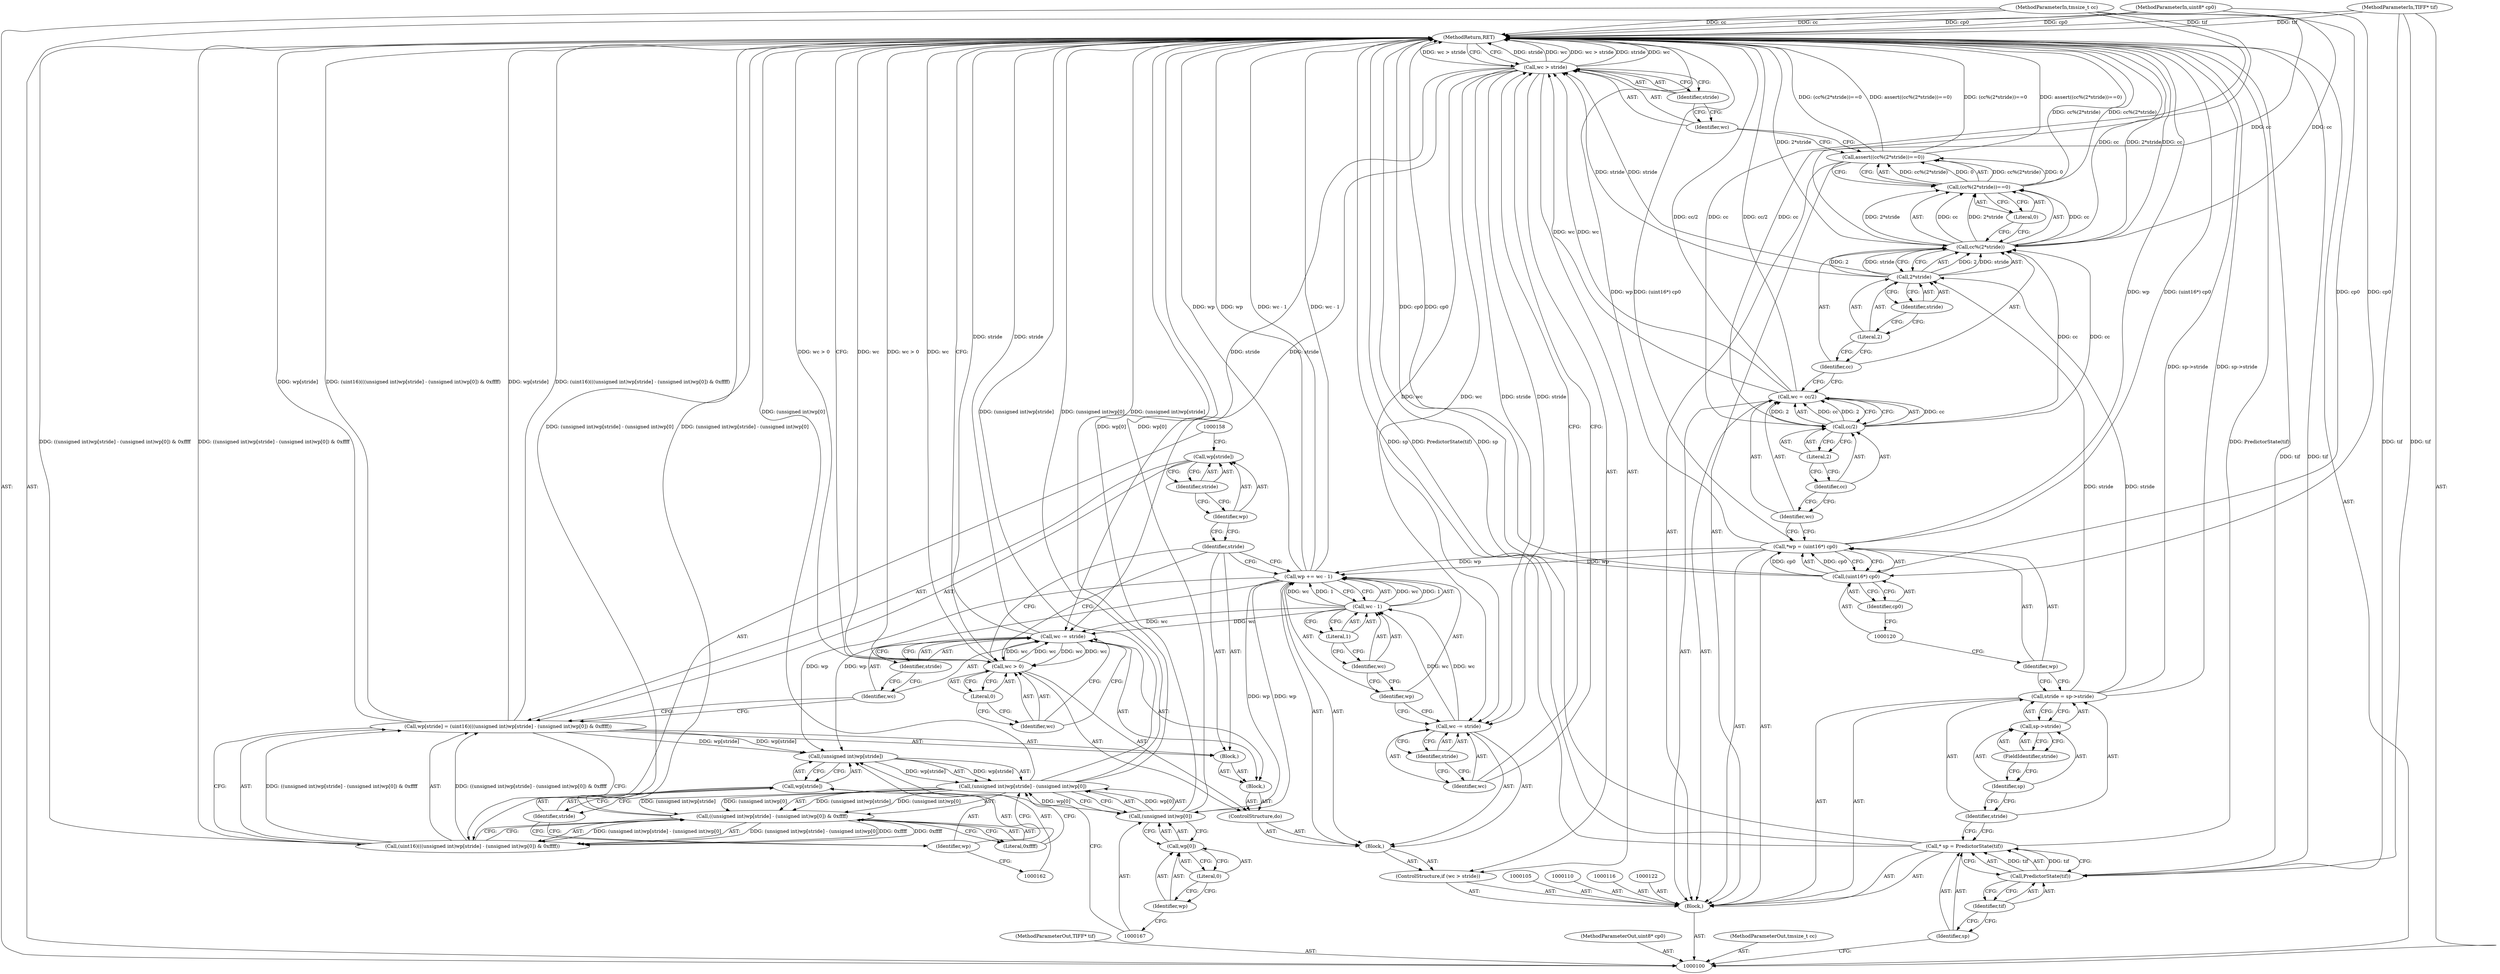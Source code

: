 digraph "1_libtiff_3ca657a8793dd011bf869695d72ad31c779c3cc1_8" {
"1000178" [label="(MethodReturn,RET)"];
"1000101" [label="(MethodParameterIn,TIFF* tif)"];
"1000262" [label="(MethodParameterOut,TIFF* tif)"];
"1000102" [label="(MethodParameterIn,uint8* cp0)"];
"1000263" [label="(MethodParameterOut,uint8* cp0)"];
"1000103" [label="(MethodParameterIn,tmsize_t cc)"];
"1000264" [label="(MethodParameterOut,tmsize_t cc)"];
"1000139" [label="(Identifier,stride)"];
"1000140" [label="(Block,)"];
"1000136" [label="(ControlStructure,if (wc > stride))"];
"1000137" [label="(Call,wc > stride)"];
"1000138" [label="(Identifier,wc)"];
"1000141" [label="(Call,wc -= stride)"];
"1000142" [label="(Identifier,wc)"];
"1000143" [label="(Identifier,stride)"];
"1000148" [label="(Literal,1)"];
"1000144" [label="(Call,wp += wc - 1)"];
"1000145" [label="(Identifier,wp)"];
"1000146" [label="(Call,wc - 1)"];
"1000147" [label="(Identifier,wc)"];
"1000149" [label="(ControlStructure,do)"];
"1000150" [label="(Block,)"];
"1000151" [label="(Block,)"];
"1000152" [label="(Identifier,stride)"];
"1000153" [label="(Call,wp[stride] = (uint16)(((unsigned int)wp[stride] - (unsigned int)wp[0]) & 0xffff))"];
"1000154" [label="(Call,wp[stride])"];
"1000155" [label="(Identifier,wp)"];
"1000156" [label="(Identifier,stride)"];
"1000157" [label="(Call,(uint16)(((unsigned int)wp[stride] - (unsigned int)wp[0]) & 0xffff))"];
"1000159" [label="(Call,((unsigned int)wp[stride] - (unsigned int)wp[0]) & 0xffff)"];
"1000160" [label="(Call,(unsigned int)wp[stride] - (unsigned int)wp[0])"];
"1000161" [label="(Call,(unsigned int)wp[stride])"];
"1000163" [label="(Call,wp[stride])"];
"1000164" [label="(Identifier,wp)"];
"1000165" [label="(Identifier,stride)"];
"1000166" [label="(Call,(unsigned int)wp[0])"];
"1000168" [label="(Call,wp[0])"];
"1000169" [label="(Identifier,wp)"];
"1000170" [label="(Literal,0)"];
"1000171" [label="(Literal,0xffff)"];
"1000174" [label="(Identifier,stride)"];
"1000172" [label="(Call,wc -= stride)"];
"1000173" [label="(Identifier,wc)"];
"1000175" [label="(Call,wc > 0)"];
"1000176" [label="(Identifier,wc)"];
"1000177" [label="(Literal,0)"];
"1000104" [label="(Block,)"];
"1000106" [label="(Call,* sp = PredictorState(tif))"];
"1000107" [label="(Identifier,sp)"];
"1000108" [label="(Call,PredictorState(tif))"];
"1000109" [label="(Identifier,tif)"];
"1000111" [label="(Call,stride = sp->stride)"];
"1000112" [label="(Identifier,stride)"];
"1000113" [label="(Call,sp->stride)"];
"1000114" [label="(Identifier,sp)"];
"1000115" [label="(FieldIdentifier,stride)"];
"1000118" [label="(Identifier,wp)"];
"1000119" [label="(Call,(uint16*) cp0)"];
"1000121" [label="(Identifier,cp0)"];
"1000117" [label="(Call,*wp = (uint16*) cp0)"];
"1000123" [label="(Call,wc = cc/2)"];
"1000124" [label="(Identifier,wc)"];
"1000125" [label="(Call,cc/2)"];
"1000126" [label="(Identifier,cc)"];
"1000127" [label="(Literal,2)"];
"1000128" [label="(Call,assert((cc%(2*stride))==0))"];
"1000132" [label="(Call,2*stride)"];
"1000133" [label="(Literal,2)"];
"1000134" [label="(Identifier,stride)"];
"1000135" [label="(Literal,0)"];
"1000129" [label="(Call,(cc%(2*stride))==0)"];
"1000130" [label="(Call,cc%(2*stride))"];
"1000131" [label="(Identifier,cc)"];
"1000178" -> "1000100"  [label="AST: "];
"1000178" -> "1000175"  [label="CFG: "];
"1000178" -> "1000137"  [label="CFG: "];
"1000123" -> "1000178"  [label="DDG: cc/2"];
"1000106" -> "1000178"  [label="DDG: PredictorState(tif)"];
"1000106" -> "1000178"  [label="DDG: sp"];
"1000153" -> "1000178"  [label="DDG: (uint16)(((unsigned int)wp[stride] - (unsigned int)wp[0]) & 0xffff)"];
"1000153" -> "1000178"  [label="DDG: wp[stride]"];
"1000159" -> "1000178"  [label="DDG: (unsigned int)wp[stride] - (unsigned int)wp[0]"];
"1000160" -> "1000178"  [label="DDG: (unsigned int)wp[0]"];
"1000160" -> "1000178"  [label="DDG: (unsigned int)wp[stride]"];
"1000119" -> "1000178"  [label="DDG: cp0"];
"1000175" -> "1000178"  [label="DDG: wc"];
"1000175" -> "1000178"  [label="DDG: wc > 0"];
"1000117" -> "1000178"  [label="DDG: wp"];
"1000117" -> "1000178"  [label="DDG: (uint16*) cp0"];
"1000102" -> "1000178"  [label="DDG: cp0"];
"1000144" -> "1000178"  [label="DDG: wp"];
"1000144" -> "1000178"  [label="DDG: wc - 1"];
"1000130" -> "1000178"  [label="DDG: cc"];
"1000130" -> "1000178"  [label="DDG: 2*stride"];
"1000157" -> "1000178"  [label="DDG: ((unsigned int)wp[stride] - (unsigned int)wp[0]) & 0xffff"];
"1000166" -> "1000178"  [label="DDG: wp[0]"];
"1000129" -> "1000178"  [label="DDG: cc%(2*stride)"];
"1000137" -> "1000178"  [label="DDG: stride"];
"1000137" -> "1000178"  [label="DDG: wc"];
"1000137" -> "1000178"  [label="DDG: wc > stride"];
"1000128" -> "1000178"  [label="DDG: (cc%(2*stride))==0"];
"1000128" -> "1000178"  [label="DDG: assert((cc%(2*stride))==0)"];
"1000103" -> "1000178"  [label="DDG: cc"];
"1000111" -> "1000178"  [label="DDG: sp->stride"];
"1000101" -> "1000178"  [label="DDG: tif"];
"1000172" -> "1000178"  [label="DDG: stride"];
"1000108" -> "1000178"  [label="DDG: tif"];
"1000101" -> "1000100"  [label="AST: "];
"1000101" -> "1000178"  [label="DDG: tif"];
"1000101" -> "1000108"  [label="DDG: tif"];
"1000262" -> "1000100"  [label="AST: "];
"1000102" -> "1000100"  [label="AST: "];
"1000102" -> "1000178"  [label="DDG: cp0"];
"1000102" -> "1000119"  [label="DDG: cp0"];
"1000263" -> "1000100"  [label="AST: "];
"1000103" -> "1000100"  [label="AST: "];
"1000103" -> "1000178"  [label="DDG: cc"];
"1000103" -> "1000125"  [label="DDG: cc"];
"1000103" -> "1000130"  [label="DDG: cc"];
"1000264" -> "1000100"  [label="AST: "];
"1000139" -> "1000137"  [label="AST: "];
"1000139" -> "1000138"  [label="CFG: "];
"1000137" -> "1000139"  [label="CFG: "];
"1000140" -> "1000136"  [label="AST: "];
"1000141" -> "1000140"  [label="AST: "];
"1000144" -> "1000140"  [label="AST: "];
"1000149" -> "1000140"  [label="AST: "];
"1000136" -> "1000104"  [label="AST: "];
"1000137" -> "1000136"  [label="AST: "];
"1000140" -> "1000136"  [label="AST: "];
"1000137" -> "1000136"  [label="AST: "];
"1000137" -> "1000139"  [label="CFG: "];
"1000138" -> "1000137"  [label="AST: "];
"1000139" -> "1000137"  [label="AST: "];
"1000142" -> "1000137"  [label="CFG: "];
"1000178" -> "1000137"  [label="CFG: "];
"1000137" -> "1000178"  [label="DDG: stride"];
"1000137" -> "1000178"  [label="DDG: wc"];
"1000137" -> "1000178"  [label="DDG: wc > stride"];
"1000123" -> "1000137"  [label="DDG: wc"];
"1000132" -> "1000137"  [label="DDG: stride"];
"1000137" -> "1000141"  [label="DDG: stride"];
"1000137" -> "1000141"  [label="DDG: wc"];
"1000137" -> "1000172"  [label="DDG: stride"];
"1000138" -> "1000137"  [label="AST: "];
"1000138" -> "1000128"  [label="CFG: "];
"1000139" -> "1000138"  [label="CFG: "];
"1000141" -> "1000140"  [label="AST: "];
"1000141" -> "1000143"  [label="CFG: "];
"1000142" -> "1000141"  [label="AST: "];
"1000143" -> "1000141"  [label="AST: "];
"1000145" -> "1000141"  [label="CFG: "];
"1000137" -> "1000141"  [label="DDG: stride"];
"1000137" -> "1000141"  [label="DDG: wc"];
"1000141" -> "1000146"  [label="DDG: wc"];
"1000142" -> "1000141"  [label="AST: "];
"1000142" -> "1000137"  [label="CFG: "];
"1000143" -> "1000142"  [label="CFG: "];
"1000143" -> "1000141"  [label="AST: "];
"1000143" -> "1000142"  [label="CFG: "];
"1000141" -> "1000143"  [label="CFG: "];
"1000148" -> "1000146"  [label="AST: "];
"1000148" -> "1000147"  [label="CFG: "];
"1000146" -> "1000148"  [label="CFG: "];
"1000144" -> "1000140"  [label="AST: "];
"1000144" -> "1000146"  [label="CFG: "];
"1000145" -> "1000144"  [label="AST: "];
"1000146" -> "1000144"  [label="AST: "];
"1000152" -> "1000144"  [label="CFG: "];
"1000144" -> "1000178"  [label="DDG: wp"];
"1000144" -> "1000178"  [label="DDG: wc - 1"];
"1000146" -> "1000144"  [label="DDG: wc"];
"1000146" -> "1000144"  [label="DDG: 1"];
"1000117" -> "1000144"  [label="DDG: wp"];
"1000144" -> "1000161"  [label="DDG: wp"];
"1000144" -> "1000166"  [label="DDG: wp"];
"1000145" -> "1000144"  [label="AST: "];
"1000145" -> "1000141"  [label="CFG: "];
"1000147" -> "1000145"  [label="CFG: "];
"1000146" -> "1000144"  [label="AST: "];
"1000146" -> "1000148"  [label="CFG: "];
"1000147" -> "1000146"  [label="AST: "];
"1000148" -> "1000146"  [label="AST: "];
"1000144" -> "1000146"  [label="CFG: "];
"1000146" -> "1000144"  [label="DDG: wc"];
"1000146" -> "1000144"  [label="DDG: 1"];
"1000141" -> "1000146"  [label="DDG: wc"];
"1000146" -> "1000172"  [label="DDG: wc"];
"1000147" -> "1000146"  [label="AST: "];
"1000147" -> "1000145"  [label="CFG: "];
"1000148" -> "1000147"  [label="CFG: "];
"1000149" -> "1000140"  [label="AST: "];
"1000150" -> "1000149"  [label="AST: "];
"1000175" -> "1000149"  [label="AST: "];
"1000150" -> "1000149"  [label="AST: "];
"1000151" -> "1000150"  [label="AST: "];
"1000172" -> "1000150"  [label="AST: "];
"1000151" -> "1000150"  [label="AST: "];
"1000152" -> "1000151"  [label="AST: "];
"1000153" -> "1000151"  [label="AST: "];
"1000152" -> "1000151"  [label="AST: "];
"1000152" -> "1000175"  [label="CFG: "];
"1000152" -> "1000144"  [label="CFG: "];
"1000155" -> "1000152"  [label="CFG: "];
"1000153" -> "1000151"  [label="AST: "];
"1000153" -> "1000157"  [label="CFG: "];
"1000154" -> "1000153"  [label="AST: "];
"1000157" -> "1000153"  [label="AST: "];
"1000173" -> "1000153"  [label="CFG: "];
"1000153" -> "1000178"  [label="DDG: (uint16)(((unsigned int)wp[stride] - (unsigned int)wp[0]) & 0xffff)"];
"1000153" -> "1000178"  [label="DDG: wp[stride]"];
"1000157" -> "1000153"  [label="DDG: ((unsigned int)wp[stride] - (unsigned int)wp[0]) & 0xffff"];
"1000153" -> "1000161"  [label="DDG: wp[stride]"];
"1000154" -> "1000153"  [label="AST: "];
"1000154" -> "1000156"  [label="CFG: "];
"1000155" -> "1000154"  [label="AST: "];
"1000156" -> "1000154"  [label="AST: "];
"1000158" -> "1000154"  [label="CFG: "];
"1000155" -> "1000154"  [label="AST: "];
"1000155" -> "1000152"  [label="CFG: "];
"1000156" -> "1000155"  [label="CFG: "];
"1000156" -> "1000154"  [label="AST: "];
"1000156" -> "1000155"  [label="CFG: "];
"1000154" -> "1000156"  [label="CFG: "];
"1000157" -> "1000153"  [label="AST: "];
"1000157" -> "1000159"  [label="CFG: "];
"1000158" -> "1000157"  [label="AST: "];
"1000159" -> "1000157"  [label="AST: "];
"1000153" -> "1000157"  [label="CFG: "];
"1000157" -> "1000178"  [label="DDG: ((unsigned int)wp[stride] - (unsigned int)wp[0]) & 0xffff"];
"1000157" -> "1000153"  [label="DDG: ((unsigned int)wp[stride] - (unsigned int)wp[0]) & 0xffff"];
"1000159" -> "1000157"  [label="DDG: (unsigned int)wp[stride] - (unsigned int)wp[0]"];
"1000159" -> "1000157"  [label="DDG: 0xffff"];
"1000159" -> "1000157"  [label="AST: "];
"1000159" -> "1000171"  [label="CFG: "];
"1000160" -> "1000159"  [label="AST: "];
"1000171" -> "1000159"  [label="AST: "];
"1000157" -> "1000159"  [label="CFG: "];
"1000159" -> "1000178"  [label="DDG: (unsigned int)wp[stride] - (unsigned int)wp[0]"];
"1000159" -> "1000157"  [label="DDG: (unsigned int)wp[stride] - (unsigned int)wp[0]"];
"1000159" -> "1000157"  [label="DDG: 0xffff"];
"1000160" -> "1000159"  [label="DDG: (unsigned int)wp[stride]"];
"1000160" -> "1000159"  [label="DDG: (unsigned int)wp[0]"];
"1000160" -> "1000159"  [label="AST: "];
"1000160" -> "1000166"  [label="CFG: "];
"1000161" -> "1000160"  [label="AST: "];
"1000166" -> "1000160"  [label="AST: "];
"1000171" -> "1000160"  [label="CFG: "];
"1000160" -> "1000178"  [label="DDG: (unsigned int)wp[0]"];
"1000160" -> "1000178"  [label="DDG: (unsigned int)wp[stride]"];
"1000160" -> "1000159"  [label="DDG: (unsigned int)wp[stride]"];
"1000160" -> "1000159"  [label="DDG: (unsigned int)wp[0]"];
"1000161" -> "1000160"  [label="DDG: wp[stride]"];
"1000166" -> "1000160"  [label="DDG: wp[0]"];
"1000161" -> "1000160"  [label="AST: "];
"1000161" -> "1000163"  [label="CFG: "];
"1000162" -> "1000161"  [label="AST: "];
"1000163" -> "1000161"  [label="AST: "];
"1000167" -> "1000161"  [label="CFG: "];
"1000161" -> "1000160"  [label="DDG: wp[stride]"];
"1000153" -> "1000161"  [label="DDG: wp[stride]"];
"1000144" -> "1000161"  [label="DDG: wp"];
"1000163" -> "1000161"  [label="AST: "];
"1000163" -> "1000165"  [label="CFG: "];
"1000164" -> "1000163"  [label="AST: "];
"1000165" -> "1000163"  [label="AST: "];
"1000161" -> "1000163"  [label="CFG: "];
"1000164" -> "1000163"  [label="AST: "];
"1000164" -> "1000162"  [label="CFG: "];
"1000165" -> "1000164"  [label="CFG: "];
"1000165" -> "1000163"  [label="AST: "];
"1000165" -> "1000164"  [label="CFG: "];
"1000163" -> "1000165"  [label="CFG: "];
"1000166" -> "1000160"  [label="AST: "];
"1000166" -> "1000168"  [label="CFG: "];
"1000167" -> "1000166"  [label="AST: "];
"1000168" -> "1000166"  [label="AST: "];
"1000160" -> "1000166"  [label="CFG: "];
"1000166" -> "1000178"  [label="DDG: wp[0]"];
"1000166" -> "1000160"  [label="DDG: wp[0]"];
"1000144" -> "1000166"  [label="DDG: wp"];
"1000168" -> "1000166"  [label="AST: "];
"1000168" -> "1000170"  [label="CFG: "];
"1000169" -> "1000168"  [label="AST: "];
"1000170" -> "1000168"  [label="AST: "];
"1000166" -> "1000168"  [label="CFG: "];
"1000169" -> "1000168"  [label="AST: "];
"1000169" -> "1000167"  [label="CFG: "];
"1000170" -> "1000169"  [label="CFG: "];
"1000170" -> "1000168"  [label="AST: "];
"1000170" -> "1000169"  [label="CFG: "];
"1000168" -> "1000170"  [label="CFG: "];
"1000171" -> "1000159"  [label="AST: "];
"1000171" -> "1000160"  [label="CFG: "];
"1000159" -> "1000171"  [label="CFG: "];
"1000174" -> "1000172"  [label="AST: "];
"1000174" -> "1000173"  [label="CFG: "];
"1000172" -> "1000174"  [label="CFG: "];
"1000172" -> "1000150"  [label="AST: "];
"1000172" -> "1000174"  [label="CFG: "];
"1000173" -> "1000172"  [label="AST: "];
"1000174" -> "1000172"  [label="AST: "];
"1000176" -> "1000172"  [label="CFG: "];
"1000172" -> "1000178"  [label="DDG: stride"];
"1000137" -> "1000172"  [label="DDG: stride"];
"1000175" -> "1000172"  [label="DDG: wc"];
"1000146" -> "1000172"  [label="DDG: wc"];
"1000172" -> "1000175"  [label="DDG: wc"];
"1000173" -> "1000172"  [label="AST: "];
"1000173" -> "1000153"  [label="CFG: "];
"1000174" -> "1000173"  [label="CFG: "];
"1000175" -> "1000149"  [label="AST: "];
"1000175" -> "1000177"  [label="CFG: "];
"1000176" -> "1000175"  [label="AST: "];
"1000177" -> "1000175"  [label="AST: "];
"1000152" -> "1000175"  [label="CFG: "];
"1000178" -> "1000175"  [label="CFG: "];
"1000175" -> "1000178"  [label="DDG: wc"];
"1000175" -> "1000178"  [label="DDG: wc > 0"];
"1000175" -> "1000172"  [label="DDG: wc"];
"1000172" -> "1000175"  [label="DDG: wc"];
"1000176" -> "1000175"  [label="AST: "];
"1000176" -> "1000172"  [label="CFG: "];
"1000177" -> "1000176"  [label="CFG: "];
"1000177" -> "1000175"  [label="AST: "];
"1000177" -> "1000176"  [label="CFG: "];
"1000175" -> "1000177"  [label="CFG: "];
"1000104" -> "1000100"  [label="AST: "];
"1000105" -> "1000104"  [label="AST: "];
"1000106" -> "1000104"  [label="AST: "];
"1000110" -> "1000104"  [label="AST: "];
"1000111" -> "1000104"  [label="AST: "];
"1000116" -> "1000104"  [label="AST: "];
"1000117" -> "1000104"  [label="AST: "];
"1000122" -> "1000104"  [label="AST: "];
"1000123" -> "1000104"  [label="AST: "];
"1000128" -> "1000104"  [label="AST: "];
"1000136" -> "1000104"  [label="AST: "];
"1000106" -> "1000104"  [label="AST: "];
"1000106" -> "1000108"  [label="CFG: "];
"1000107" -> "1000106"  [label="AST: "];
"1000108" -> "1000106"  [label="AST: "];
"1000112" -> "1000106"  [label="CFG: "];
"1000106" -> "1000178"  [label="DDG: PredictorState(tif)"];
"1000106" -> "1000178"  [label="DDG: sp"];
"1000108" -> "1000106"  [label="DDG: tif"];
"1000107" -> "1000106"  [label="AST: "];
"1000107" -> "1000100"  [label="CFG: "];
"1000109" -> "1000107"  [label="CFG: "];
"1000108" -> "1000106"  [label="AST: "];
"1000108" -> "1000109"  [label="CFG: "];
"1000109" -> "1000108"  [label="AST: "];
"1000106" -> "1000108"  [label="CFG: "];
"1000108" -> "1000178"  [label="DDG: tif"];
"1000108" -> "1000106"  [label="DDG: tif"];
"1000101" -> "1000108"  [label="DDG: tif"];
"1000109" -> "1000108"  [label="AST: "];
"1000109" -> "1000107"  [label="CFG: "];
"1000108" -> "1000109"  [label="CFG: "];
"1000111" -> "1000104"  [label="AST: "];
"1000111" -> "1000113"  [label="CFG: "];
"1000112" -> "1000111"  [label="AST: "];
"1000113" -> "1000111"  [label="AST: "];
"1000118" -> "1000111"  [label="CFG: "];
"1000111" -> "1000178"  [label="DDG: sp->stride"];
"1000111" -> "1000132"  [label="DDG: stride"];
"1000112" -> "1000111"  [label="AST: "];
"1000112" -> "1000106"  [label="CFG: "];
"1000114" -> "1000112"  [label="CFG: "];
"1000113" -> "1000111"  [label="AST: "];
"1000113" -> "1000115"  [label="CFG: "];
"1000114" -> "1000113"  [label="AST: "];
"1000115" -> "1000113"  [label="AST: "];
"1000111" -> "1000113"  [label="CFG: "];
"1000114" -> "1000113"  [label="AST: "];
"1000114" -> "1000112"  [label="CFG: "];
"1000115" -> "1000114"  [label="CFG: "];
"1000115" -> "1000113"  [label="AST: "];
"1000115" -> "1000114"  [label="CFG: "];
"1000113" -> "1000115"  [label="CFG: "];
"1000118" -> "1000117"  [label="AST: "];
"1000118" -> "1000111"  [label="CFG: "];
"1000120" -> "1000118"  [label="CFG: "];
"1000119" -> "1000117"  [label="AST: "];
"1000119" -> "1000121"  [label="CFG: "];
"1000120" -> "1000119"  [label="AST: "];
"1000121" -> "1000119"  [label="AST: "];
"1000117" -> "1000119"  [label="CFG: "];
"1000119" -> "1000178"  [label="DDG: cp0"];
"1000119" -> "1000117"  [label="DDG: cp0"];
"1000102" -> "1000119"  [label="DDG: cp0"];
"1000121" -> "1000119"  [label="AST: "];
"1000121" -> "1000120"  [label="CFG: "];
"1000119" -> "1000121"  [label="CFG: "];
"1000117" -> "1000104"  [label="AST: "];
"1000117" -> "1000119"  [label="CFG: "];
"1000118" -> "1000117"  [label="AST: "];
"1000119" -> "1000117"  [label="AST: "];
"1000124" -> "1000117"  [label="CFG: "];
"1000117" -> "1000178"  [label="DDG: wp"];
"1000117" -> "1000178"  [label="DDG: (uint16*) cp0"];
"1000119" -> "1000117"  [label="DDG: cp0"];
"1000117" -> "1000144"  [label="DDG: wp"];
"1000123" -> "1000104"  [label="AST: "];
"1000123" -> "1000125"  [label="CFG: "];
"1000124" -> "1000123"  [label="AST: "];
"1000125" -> "1000123"  [label="AST: "];
"1000131" -> "1000123"  [label="CFG: "];
"1000123" -> "1000178"  [label="DDG: cc/2"];
"1000125" -> "1000123"  [label="DDG: cc"];
"1000125" -> "1000123"  [label="DDG: 2"];
"1000123" -> "1000137"  [label="DDG: wc"];
"1000124" -> "1000123"  [label="AST: "];
"1000124" -> "1000117"  [label="CFG: "];
"1000126" -> "1000124"  [label="CFG: "];
"1000125" -> "1000123"  [label="AST: "];
"1000125" -> "1000127"  [label="CFG: "];
"1000126" -> "1000125"  [label="AST: "];
"1000127" -> "1000125"  [label="AST: "];
"1000123" -> "1000125"  [label="CFG: "];
"1000125" -> "1000123"  [label="DDG: cc"];
"1000125" -> "1000123"  [label="DDG: 2"];
"1000103" -> "1000125"  [label="DDG: cc"];
"1000125" -> "1000130"  [label="DDG: cc"];
"1000126" -> "1000125"  [label="AST: "];
"1000126" -> "1000124"  [label="CFG: "];
"1000127" -> "1000126"  [label="CFG: "];
"1000127" -> "1000125"  [label="AST: "];
"1000127" -> "1000126"  [label="CFG: "];
"1000125" -> "1000127"  [label="CFG: "];
"1000128" -> "1000104"  [label="AST: "];
"1000128" -> "1000129"  [label="CFG: "];
"1000129" -> "1000128"  [label="AST: "];
"1000138" -> "1000128"  [label="CFG: "];
"1000128" -> "1000178"  [label="DDG: (cc%(2*stride))==0"];
"1000128" -> "1000178"  [label="DDG: assert((cc%(2*stride))==0)"];
"1000129" -> "1000128"  [label="DDG: cc%(2*stride)"];
"1000129" -> "1000128"  [label="DDG: 0"];
"1000132" -> "1000130"  [label="AST: "];
"1000132" -> "1000134"  [label="CFG: "];
"1000133" -> "1000132"  [label="AST: "];
"1000134" -> "1000132"  [label="AST: "];
"1000130" -> "1000132"  [label="CFG: "];
"1000132" -> "1000130"  [label="DDG: 2"];
"1000132" -> "1000130"  [label="DDG: stride"];
"1000111" -> "1000132"  [label="DDG: stride"];
"1000132" -> "1000137"  [label="DDG: stride"];
"1000133" -> "1000132"  [label="AST: "];
"1000133" -> "1000131"  [label="CFG: "];
"1000134" -> "1000133"  [label="CFG: "];
"1000134" -> "1000132"  [label="AST: "];
"1000134" -> "1000133"  [label="CFG: "];
"1000132" -> "1000134"  [label="CFG: "];
"1000135" -> "1000129"  [label="AST: "];
"1000135" -> "1000130"  [label="CFG: "];
"1000129" -> "1000135"  [label="CFG: "];
"1000129" -> "1000128"  [label="AST: "];
"1000129" -> "1000135"  [label="CFG: "];
"1000130" -> "1000129"  [label="AST: "];
"1000135" -> "1000129"  [label="AST: "];
"1000128" -> "1000129"  [label="CFG: "];
"1000129" -> "1000178"  [label="DDG: cc%(2*stride)"];
"1000129" -> "1000128"  [label="DDG: cc%(2*stride)"];
"1000129" -> "1000128"  [label="DDG: 0"];
"1000130" -> "1000129"  [label="DDG: cc"];
"1000130" -> "1000129"  [label="DDG: 2*stride"];
"1000130" -> "1000129"  [label="AST: "];
"1000130" -> "1000132"  [label="CFG: "];
"1000131" -> "1000130"  [label="AST: "];
"1000132" -> "1000130"  [label="AST: "];
"1000135" -> "1000130"  [label="CFG: "];
"1000130" -> "1000178"  [label="DDG: cc"];
"1000130" -> "1000178"  [label="DDG: 2*stride"];
"1000130" -> "1000129"  [label="DDG: cc"];
"1000130" -> "1000129"  [label="DDG: 2*stride"];
"1000125" -> "1000130"  [label="DDG: cc"];
"1000103" -> "1000130"  [label="DDG: cc"];
"1000132" -> "1000130"  [label="DDG: 2"];
"1000132" -> "1000130"  [label="DDG: stride"];
"1000131" -> "1000130"  [label="AST: "];
"1000131" -> "1000123"  [label="CFG: "];
"1000133" -> "1000131"  [label="CFG: "];
}
